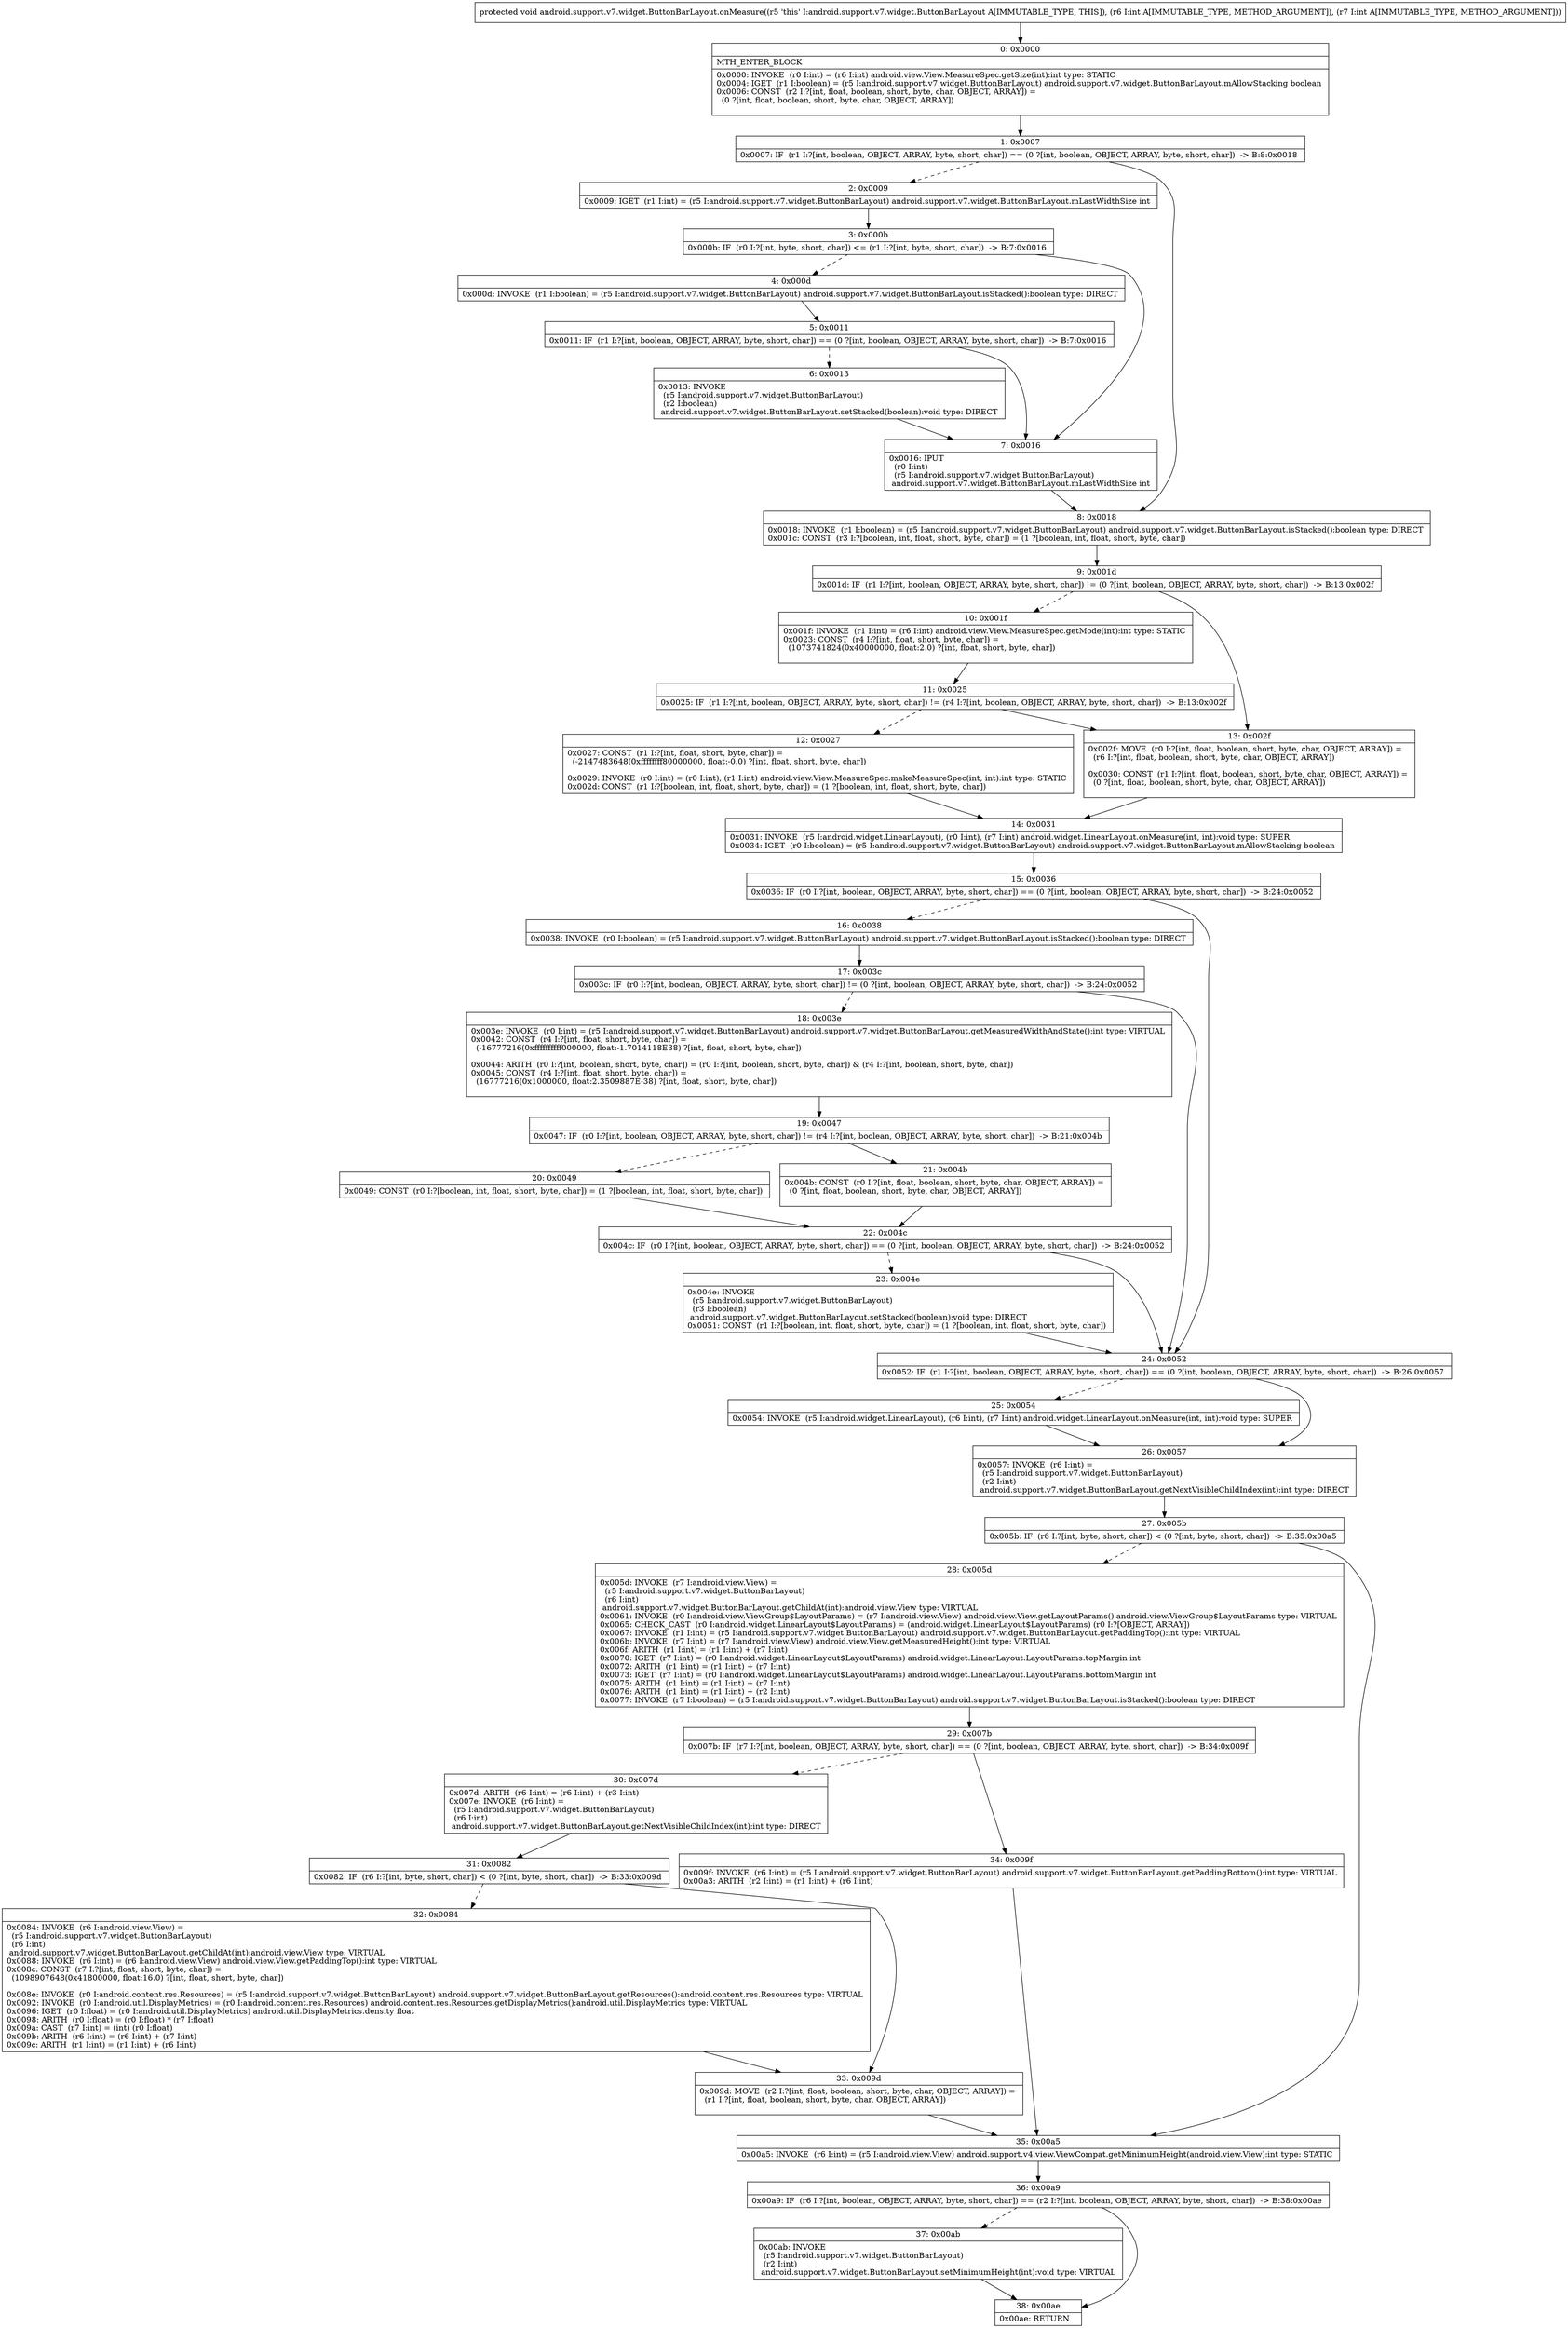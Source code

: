 digraph "CFG forandroid.support.v7.widget.ButtonBarLayout.onMeasure(II)V" {
Node_0 [shape=record,label="{0\:\ 0x0000|MTH_ENTER_BLOCK\l|0x0000: INVOKE  (r0 I:int) = (r6 I:int) android.view.View.MeasureSpec.getSize(int):int type: STATIC \l0x0004: IGET  (r1 I:boolean) = (r5 I:android.support.v7.widget.ButtonBarLayout) android.support.v7.widget.ButtonBarLayout.mAllowStacking boolean \l0x0006: CONST  (r2 I:?[int, float, boolean, short, byte, char, OBJECT, ARRAY]) = \l  (0 ?[int, float, boolean, short, byte, char, OBJECT, ARRAY])\l \l}"];
Node_1 [shape=record,label="{1\:\ 0x0007|0x0007: IF  (r1 I:?[int, boolean, OBJECT, ARRAY, byte, short, char]) == (0 ?[int, boolean, OBJECT, ARRAY, byte, short, char])  \-\> B:8:0x0018 \l}"];
Node_2 [shape=record,label="{2\:\ 0x0009|0x0009: IGET  (r1 I:int) = (r5 I:android.support.v7.widget.ButtonBarLayout) android.support.v7.widget.ButtonBarLayout.mLastWidthSize int \l}"];
Node_3 [shape=record,label="{3\:\ 0x000b|0x000b: IF  (r0 I:?[int, byte, short, char]) \<= (r1 I:?[int, byte, short, char])  \-\> B:7:0x0016 \l}"];
Node_4 [shape=record,label="{4\:\ 0x000d|0x000d: INVOKE  (r1 I:boolean) = (r5 I:android.support.v7.widget.ButtonBarLayout) android.support.v7.widget.ButtonBarLayout.isStacked():boolean type: DIRECT \l}"];
Node_5 [shape=record,label="{5\:\ 0x0011|0x0011: IF  (r1 I:?[int, boolean, OBJECT, ARRAY, byte, short, char]) == (0 ?[int, boolean, OBJECT, ARRAY, byte, short, char])  \-\> B:7:0x0016 \l}"];
Node_6 [shape=record,label="{6\:\ 0x0013|0x0013: INVOKE  \l  (r5 I:android.support.v7.widget.ButtonBarLayout)\l  (r2 I:boolean)\l android.support.v7.widget.ButtonBarLayout.setStacked(boolean):void type: DIRECT \l}"];
Node_7 [shape=record,label="{7\:\ 0x0016|0x0016: IPUT  \l  (r0 I:int)\l  (r5 I:android.support.v7.widget.ButtonBarLayout)\l android.support.v7.widget.ButtonBarLayout.mLastWidthSize int \l}"];
Node_8 [shape=record,label="{8\:\ 0x0018|0x0018: INVOKE  (r1 I:boolean) = (r5 I:android.support.v7.widget.ButtonBarLayout) android.support.v7.widget.ButtonBarLayout.isStacked():boolean type: DIRECT \l0x001c: CONST  (r3 I:?[boolean, int, float, short, byte, char]) = (1 ?[boolean, int, float, short, byte, char]) \l}"];
Node_9 [shape=record,label="{9\:\ 0x001d|0x001d: IF  (r1 I:?[int, boolean, OBJECT, ARRAY, byte, short, char]) != (0 ?[int, boolean, OBJECT, ARRAY, byte, short, char])  \-\> B:13:0x002f \l}"];
Node_10 [shape=record,label="{10\:\ 0x001f|0x001f: INVOKE  (r1 I:int) = (r6 I:int) android.view.View.MeasureSpec.getMode(int):int type: STATIC \l0x0023: CONST  (r4 I:?[int, float, short, byte, char]) = \l  (1073741824(0x40000000, float:2.0) ?[int, float, short, byte, char])\l \l}"];
Node_11 [shape=record,label="{11\:\ 0x0025|0x0025: IF  (r1 I:?[int, boolean, OBJECT, ARRAY, byte, short, char]) != (r4 I:?[int, boolean, OBJECT, ARRAY, byte, short, char])  \-\> B:13:0x002f \l}"];
Node_12 [shape=record,label="{12\:\ 0x0027|0x0027: CONST  (r1 I:?[int, float, short, byte, char]) = \l  (\-2147483648(0xffffffff80000000, float:\-0.0) ?[int, float, short, byte, char])\l \l0x0029: INVOKE  (r0 I:int) = (r0 I:int), (r1 I:int) android.view.View.MeasureSpec.makeMeasureSpec(int, int):int type: STATIC \l0x002d: CONST  (r1 I:?[boolean, int, float, short, byte, char]) = (1 ?[boolean, int, float, short, byte, char]) \l}"];
Node_13 [shape=record,label="{13\:\ 0x002f|0x002f: MOVE  (r0 I:?[int, float, boolean, short, byte, char, OBJECT, ARRAY]) = \l  (r6 I:?[int, float, boolean, short, byte, char, OBJECT, ARRAY])\l \l0x0030: CONST  (r1 I:?[int, float, boolean, short, byte, char, OBJECT, ARRAY]) = \l  (0 ?[int, float, boolean, short, byte, char, OBJECT, ARRAY])\l \l}"];
Node_14 [shape=record,label="{14\:\ 0x0031|0x0031: INVOKE  (r5 I:android.widget.LinearLayout), (r0 I:int), (r7 I:int) android.widget.LinearLayout.onMeasure(int, int):void type: SUPER \l0x0034: IGET  (r0 I:boolean) = (r5 I:android.support.v7.widget.ButtonBarLayout) android.support.v7.widget.ButtonBarLayout.mAllowStacking boolean \l}"];
Node_15 [shape=record,label="{15\:\ 0x0036|0x0036: IF  (r0 I:?[int, boolean, OBJECT, ARRAY, byte, short, char]) == (0 ?[int, boolean, OBJECT, ARRAY, byte, short, char])  \-\> B:24:0x0052 \l}"];
Node_16 [shape=record,label="{16\:\ 0x0038|0x0038: INVOKE  (r0 I:boolean) = (r5 I:android.support.v7.widget.ButtonBarLayout) android.support.v7.widget.ButtonBarLayout.isStacked():boolean type: DIRECT \l}"];
Node_17 [shape=record,label="{17\:\ 0x003c|0x003c: IF  (r0 I:?[int, boolean, OBJECT, ARRAY, byte, short, char]) != (0 ?[int, boolean, OBJECT, ARRAY, byte, short, char])  \-\> B:24:0x0052 \l}"];
Node_18 [shape=record,label="{18\:\ 0x003e|0x003e: INVOKE  (r0 I:int) = (r5 I:android.support.v7.widget.ButtonBarLayout) android.support.v7.widget.ButtonBarLayout.getMeasuredWidthAndState():int type: VIRTUAL \l0x0042: CONST  (r4 I:?[int, float, short, byte, char]) = \l  (\-16777216(0xffffffffff000000, float:\-1.7014118E38) ?[int, float, short, byte, char])\l \l0x0044: ARITH  (r0 I:?[int, boolean, short, byte, char]) = (r0 I:?[int, boolean, short, byte, char]) & (r4 I:?[int, boolean, short, byte, char]) \l0x0045: CONST  (r4 I:?[int, float, short, byte, char]) = \l  (16777216(0x1000000, float:2.3509887E\-38) ?[int, float, short, byte, char])\l \l}"];
Node_19 [shape=record,label="{19\:\ 0x0047|0x0047: IF  (r0 I:?[int, boolean, OBJECT, ARRAY, byte, short, char]) != (r4 I:?[int, boolean, OBJECT, ARRAY, byte, short, char])  \-\> B:21:0x004b \l}"];
Node_20 [shape=record,label="{20\:\ 0x0049|0x0049: CONST  (r0 I:?[boolean, int, float, short, byte, char]) = (1 ?[boolean, int, float, short, byte, char]) \l}"];
Node_21 [shape=record,label="{21\:\ 0x004b|0x004b: CONST  (r0 I:?[int, float, boolean, short, byte, char, OBJECT, ARRAY]) = \l  (0 ?[int, float, boolean, short, byte, char, OBJECT, ARRAY])\l \l}"];
Node_22 [shape=record,label="{22\:\ 0x004c|0x004c: IF  (r0 I:?[int, boolean, OBJECT, ARRAY, byte, short, char]) == (0 ?[int, boolean, OBJECT, ARRAY, byte, short, char])  \-\> B:24:0x0052 \l}"];
Node_23 [shape=record,label="{23\:\ 0x004e|0x004e: INVOKE  \l  (r5 I:android.support.v7.widget.ButtonBarLayout)\l  (r3 I:boolean)\l android.support.v7.widget.ButtonBarLayout.setStacked(boolean):void type: DIRECT \l0x0051: CONST  (r1 I:?[boolean, int, float, short, byte, char]) = (1 ?[boolean, int, float, short, byte, char]) \l}"];
Node_24 [shape=record,label="{24\:\ 0x0052|0x0052: IF  (r1 I:?[int, boolean, OBJECT, ARRAY, byte, short, char]) == (0 ?[int, boolean, OBJECT, ARRAY, byte, short, char])  \-\> B:26:0x0057 \l}"];
Node_25 [shape=record,label="{25\:\ 0x0054|0x0054: INVOKE  (r5 I:android.widget.LinearLayout), (r6 I:int), (r7 I:int) android.widget.LinearLayout.onMeasure(int, int):void type: SUPER \l}"];
Node_26 [shape=record,label="{26\:\ 0x0057|0x0057: INVOKE  (r6 I:int) = \l  (r5 I:android.support.v7.widget.ButtonBarLayout)\l  (r2 I:int)\l android.support.v7.widget.ButtonBarLayout.getNextVisibleChildIndex(int):int type: DIRECT \l}"];
Node_27 [shape=record,label="{27\:\ 0x005b|0x005b: IF  (r6 I:?[int, byte, short, char]) \< (0 ?[int, byte, short, char])  \-\> B:35:0x00a5 \l}"];
Node_28 [shape=record,label="{28\:\ 0x005d|0x005d: INVOKE  (r7 I:android.view.View) = \l  (r5 I:android.support.v7.widget.ButtonBarLayout)\l  (r6 I:int)\l android.support.v7.widget.ButtonBarLayout.getChildAt(int):android.view.View type: VIRTUAL \l0x0061: INVOKE  (r0 I:android.view.ViewGroup$LayoutParams) = (r7 I:android.view.View) android.view.View.getLayoutParams():android.view.ViewGroup$LayoutParams type: VIRTUAL \l0x0065: CHECK_CAST  (r0 I:android.widget.LinearLayout$LayoutParams) = (android.widget.LinearLayout$LayoutParams) (r0 I:?[OBJECT, ARRAY]) \l0x0067: INVOKE  (r1 I:int) = (r5 I:android.support.v7.widget.ButtonBarLayout) android.support.v7.widget.ButtonBarLayout.getPaddingTop():int type: VIRTUAL \l0x006b: INVOKE  (r7 I:int) = (r7 I:android.view.View) android.view.View.getMeasuredHeight():int type: VIRTUAL \l0x006f: ARITH  (r1 I:int) = (r1 I:int) + (r7 I:int) \l0x0070: IGET  (r7 I:int) = (r0 I:android.widget.LinearLayout$LayoutParams) android.widget.LinearLayout.LayoutParams.topMargin int \l0x0072: ARITH  (r1 I:int) = (r1 I:int) + (r7 I:int) \l0x0073: IGET  (r7 I:int) = (r0 I:android.widget.LinearLayout$LayoutParams) android.widget.LinearLayout.LayoutParams.bottomMargin int \l0x0075: ARITH  (r1 I:int) = (r1 I:int) + (r7 I:int) \l0x0076: ARITH  (r1 I:int) = (r1 I:int) + (r2 I:int) \l0x0077: INVOKE  (r7 I:boolean) = (r5 I:android.support.v7.widget.ButtonBarLayout) android.support.v7.widget.ButtonBarLayout.isStacked():boolean type: DIRECT \l}"];
Node_29 [shape=record,label="{29\:\ 0x007b|0x007b: IF  (r7 I:?[int, boolean, OBJECT, ARRAY, byte, short, char]) == (0 ?[int, boolean, OBJECT, ARRAY, byte, short, char])  \-\> B:34:0x009f \l}"];
Node_30 [shape=record,label="{30\:\ 0x007d|0x007d: ARITH  (r6 I:int) = (r6 I:int) + (r3 I:int) \l0x007e: INVOKE  (r6 I:int) = \l  (r5 I:android.support.v7.widget.ButtonBarLayout)\l  (r6 I:int)\l android.support.v7.widget.ButtonBarLayout.getNextVisibleChildIndex(int):int type: DIRECT \l}"];
Node_31 [shape=record,label="{31\:\ 0x0082|0x0082: IF  (r6 I:?[int, byte, short, char]) \< (0 ?[int, byte, short, char])  \-\> B:33:0x009d \l}"];
Node_32 [shape=record,label="{32\:\ 0x0084|0x0084: INVOKE  (r6 I:android.view.View) = \l  (r5 I:android.support.v7.widget.ButtonBarLayout)\l  (r6 I:int)\l android.support.v7.widget.ButtonBarLayout.getChildAt(int):android.view.View type: VIRTUAL \l0x0088: INVOKE  (r6 I:int) = (r6 I:android.view.View) android.view.View.getPaddingTop():int type: VIRTUAL \l0x008c: CONST  (r7 I:?[int, float, short, byte, char]) = \l  (1098907648(0x41800000, float:16.0) ?[int, float, short, byte, char])\l \l0x008e: INVOKE  (r0 I:android.content.res.Resources) = (r5 I:android.support.v7.widget.ButtonBarLayout) android.support.v7.widget.ButtonBarLayout.getResources():android.content.res.Resources type: VIRTUAL \l0x0092: INVOKE  (r0 I:android.util.DisplayMetrics) = (r0 I:android.content.res.Resources) android.content.res.Resources.getDisplayMetrics():android.util.DisplayMetrics type: VIRTUAL \l0x0096: IGET  (r0 I:float) = (r0 I:android.util.DisplayMetrics) android.util.DisplayMetrics.density float \l0x0098: ARITH  (r0 I:float) = (r0 I:float) * (r7 I:float) \l0x009a: CAST  (r7 I:int) = (int) (r0 I:float) \l0x009b: ARITH  (r6 I:int) = (r6 I:int) + (r7 I:int) \l0x009c: ARITH  (r1 I:int) = (r1 I:int) + (r6 I:int) \l}"];
Node_33 [shape=record,label="{33\:\ 0x009d|0x009d: MOVE  (r2 I:?[int, float, boolean, short, byte, char, OBJECT, ARRAY]) = \l  (r1 I:?[int, float, boolean, short, byte, char, OBJECT, ARRAY])\l \l}"];
Node_34 [shape=record,label="{34\:\ 0x009f|0x009f: INVOKE  (r6 I:int) = (r5 I:android.support.v7.widget.ButtonBarLayout) android.support.v7.widget.ButtonBarLayout.getPaddingBottom():int type: VIRTUAL \l0x00a3: ARITH  (r2 I:int) = (r1 I:int) + (r6 I:int) \l}"];
Node_35 [shape=record,label="{35\:\ 0x00a5|0x00a5: INVOKE  (r6 I:int) = (r5 I:android.view.View) android.support.v4.view.ViewCompat.getMinimumHeight(android.view.View):int type: STATIC \l}"];
Node_36 [shape=record,label="{36\:\ 0x00a9|0x00a9: IF  (r6 I:?[int, boolean, OBJECT, ARRAY, byte, short, char]) == (r2 I:?[int, boolean, OBJECT, ARRAY, byte, short, char])  \-\> B:38:0x00ae \l}"];
Node_37 [shape=record,label="{37\:\ 0x00ab|0x00ab: INVOKE  \l  (r5 I:android.support.v7.widget.ButtonBarLayout)\l  (r2 I:int)\l android.support.v7.widget.ButtonBarLayout.setMinimumHeight(int):void type: VIRTUAL \l}"];
Node_38 [shape=record,label="{38\:\ 0x00ae|0x00ae: RETURN   \l}"];
MethodNode[shape=record,label="{protected void android.support.v7.widget.ButtonBarLayout.onMeasure((r5 'this' I:android.support.v7.widget.ButtonBarLayout A[IMMUTABLE_TYPE, THIS]), (r6 I:int A[IMMUTABLE_TYPE, METHOD_ARGUMENT]), (r7 I:int A[IMMUTABLE_TYPE, METHOD_ARGUMENT])) }"];
MethodNode -> Node_0;
Node_0 -> Node_1;
Node_1 -> Node_2[style=dashed];
Node_1 -> Node_8;
Node_2 -> Node_3;
Node_3 -> Node_4[style=dashed];
Node_3 -> Node_7;
Node_4 -> Node_5;
Node_5 -> Node_6[style=dashed];
Node_5 -> Node_7;
Node_6 -> Node_7;
Node_7 -> Node_8;
Node_8 -> Node_9;
Node_9 -> Node_10[style=dashed];
Node_9 -> Node_13;
Node_10 -> Node_11;
Node_11 -> Node_12[style=dashed];
Node_11 -> Node_13;
Node_12 -> Node_14;
Node_13 -> Node_14;
Node_14 -> Node_15;
Node_15 -> Node_16[style=dashed];
Node_15 -> Node_24;
Node_16 -> Node_17;
Node_17 -> Node_18[style=dashed];
Node_17 -> Node_24;
Node_18 -> Node_19;
Node_19 -> Node_20[style=dashed];
Node_19 -> Node_21;
Node_20 -> Node_22;
Node_21 -> Node_22;
Node_22 -> Node_23[style=dashed];
Node_22 -> Node_24;
Node_23 -> Node_24;
Node_24 -> Node_25[style=dashed];
Node_24 -> Node_26;
Node_25 -> Node_26;
Node_26 -> Node_27;
Node_27 -> Node_28[style=dashed];
Node_27 -> Node_35;
Node_28 -> Node_29;
Node_29 -> Node_30[style=dashed];
Node_29 -> Node_34;
Node_30 -> Node_31;
Node_31 -> Node_32[style=dashed];
Node_31 -> Node_33;
Node_32 -> Node_33;
Node_33 -> Node_35;
Node_34 -> Node_35;
Node_35 -> Node_36;
Node_36 -> Node_37[style=dashed];
Node_36 -> Node_38;
Node_37 -> Node_38;
}

